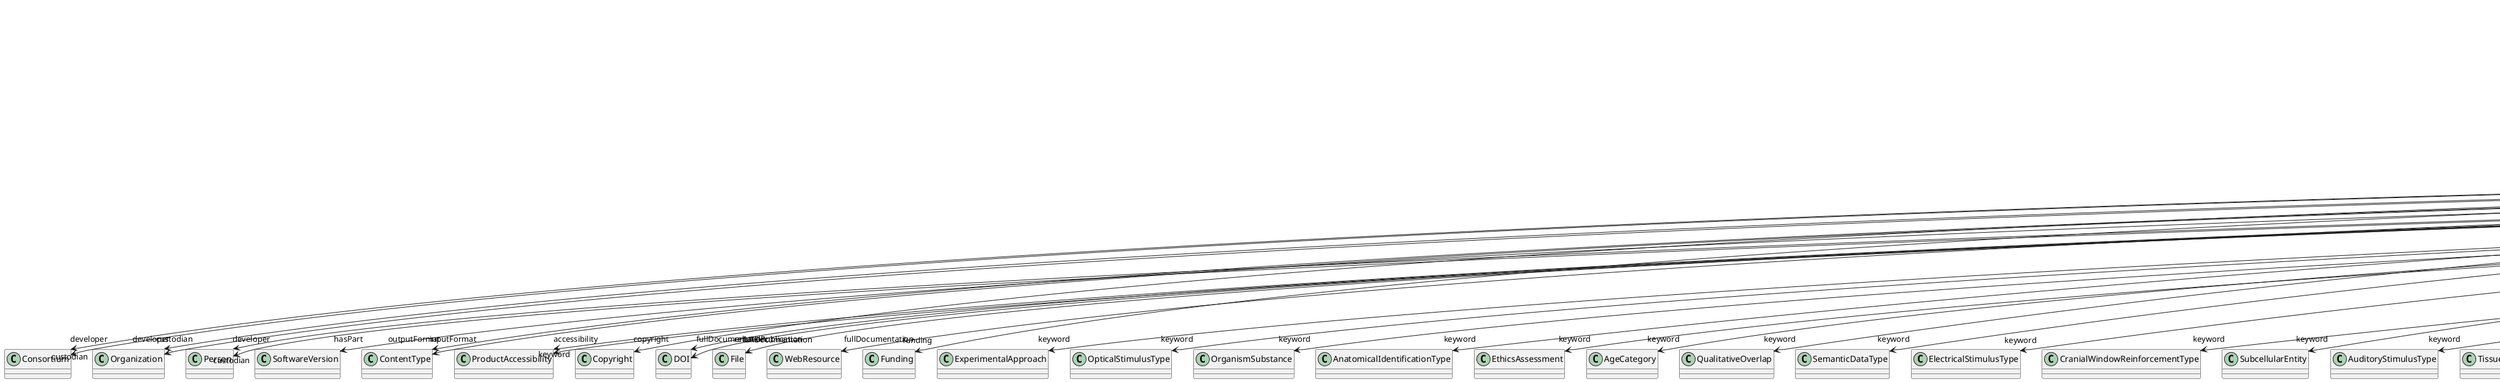 @startuml
class WebServiceVersion {
+developer
+hasPart
+inputFormat
+isAlternativeVersionOf
+isNewVersionOf
+outputFormat
+accessibility
+copyright
+custodian
+description
+fullDocumentation
+fullName
+funding
+homepage
+howToCite
+keyword
+otherContribution
+relatedPublication
+releaseDate
+repository
+shortName
+supportChannel
+versionIdentifier
+versionInnovation

}
WebServiceVersion -d-> "developer" Consortium
WebServiceVersion -d-> "developer" Organization
WebServiceVersion -d-> "developer" Person
WebServiceVersion -d-> "hasPart" SoftwareVersion
WebServiceVersion -d-> "inputFormat" ContentType
WebServiceVersion -d-> "isAlternativeVersionOf" WebServiceVersion
WebServiceVersion -d-> "isNewVersionOf" WebServiceVersion
WebServiceVersion -d-> "outputFormat" ContentType
WebServiceVersion -d-> "accessibility" ProductAccessibility
WebServiceVersion -d-> "copyright" Copyright
WebServiceVersion -d-> "custodian" Consortium
WebServiceVersion -d-> "custodian" Organization
WebServiceVersion -d-> "custodian" Person
WebServiceVersion -d-> "fullDocumentation" DOI
WebServiceVersion -d-> "fullDocumentation" File
WebServiceVersion -d-> "fullDocumentation" WebResource
WebServiceVersion -d-> "funding" Funding
WebServiceVersion -d-> "keyword" ExperimentalApproach
WebServiceVersion -d-> "keyword" OpticalStimulusType
WebServiceVersion -d-> "keyword" OrganismSubstance
WebServiceVersion -d-> "keyword" AnatomicalIdentificationType
WebServiceVersion -d-> "keyword" EthicsAssessment
WebServiceVersion -d-> "keyword" ProductAccessibility
WebServiceVersion -d-> "keyword" AgeCategory
WebServiceVersion -d-> "keyword" QualitativeOverlap
WebServiceVersion -d-> "keyword" SemanticDataType
WebServiceVersion -d-> "keyword" ElectricalStimulusType
WebServiceVersion -d-> "keyword" CranialWindowReinforcementType
WebServiceVersion -d-> "keyword" SubcellularEntity
WebServiceVersion -d-> "keyword" AuditoryStimulusType
WebServiceVersion -d-> "keyword" TissueSampleType
WebServiceVersion -d-> "keyword" OlfactoryStimulusType
WebServiceVersion -d-> "keyword" DiseaseModel
WebServiceVersion -d-> "keyword" ContributionType
WebServiceVersion -d-> "keyword" AtlasType
WebServiceVersion -d-> "keyword" MeasuredSignalType
WebServiceVersion -d-> "keyword" ActionStatusType
WebServiceVersion -d-> "keyword" Disease
WebServiceVersion -d-> "keyword" Service
WebServiceVersion -d-> "keyword" AnatomicalAxesOrientation
WebServiceVersion -d-> "keyword" Species
WebServiceVersion -d-> "keyword" TypeOfUncertainty
WebServiceVersion -d-> "keyword" Laterality
WebServiceVersion -d-> "keyword" CranialWindowConstructionType
WebServiceVersion -d-> "keyword" OperatingDevice
WebServiceVersion -d-> "keyword" ModelScope
WebServiceVersion -d-> "keyword" UBERONParcellation
WebServiceVersion -d-> "keyword" PatchClampVariation
WebServiceVersion -d-> "keyword" BreedingType
WebServiceVersion -d-> "keyword" Language
WebServiceVersion -d-> "keyword" SoftwareApplicationCategory
WebServiceVersion -d-> "keyword" MeasuredQuantity
WebServiceVersion -d-> "keyword" BiologicalOrder
WebServiceVersion -d-> "keyword" MetaDataModelType
WebServiceVersion -d-> "keyword" Terminology
WebServiceVersion -d-> "keyword" DeviceType
WebServiceVersion -d-> "keyword" CriteriaQualityType
WebServiceVersion -d-> "keyword" AnatomicalPlane
WebServiceVersion -d-> "keyword" BiologicalProcess
WebServiceVersion -d-> "keyword" CellType
WebServiceVersion -d-> "keyword" OrganismSystem
WebServiceVersion -d-> "keyword" PreparationType
WebServiceVersion -d-> "keyword" LearningResourceType
WebServiceVersion -d-> "keyword" StimulationApproach
WebServiceVersion -d-> "keyword" Organ
WebServiceVersion -d-> "keyword" DifferenceMeasure
WebServiceVersion -d-> "keyword" SetupType
WebServiceVersion -d-> "keyword" GeneticStrainType
WebServiceVersion -d-> "keyword" CellCultureType
WebServiceVersion -d-> "keyword" Handedness
WebServiceVersion -d-> "keyword" MolecularEntity
WebServiceVersion -d-> "keyword" OperatingSystem
WebServiceVersion -d-> "keyword" FileBundleGrouping
WebServiceVersion -d-> "keyword" ModelAbstractionLevel
WebServiceVersion -d-> "keyword" FileRepositoryType
WebServiceVersion -d-> "keyword" FileUsageRole
WebServiceVersion -d-> "keyword" BiologicalSex
WebServiceVersion -d-> "keyword" SoftwareFeature
WebServiceVersion -d-> "keyword" TissueSampleAttribute
WebServiceVersion -d-> "keyword" GustatoryStimulusType
WebServiceVersion -d-> "keyword" ProgrammingLanguage
WebServiceVersion -d-> "keyword" StimulationTechnique
WebServiceVersion -d-> "keyword" Technique
WebServiceVersion -d-> "keyword" DataType
WebServiceVersion -d-> "keyword" AnalysisTechnique
WebServiceVersion -d-> "keyword" Colormap
WebServiceVersion -d-> "keyword" AnnotationType
WebServiceVersion -d-> "keyword" SubjectAttribute
WebServiceVersion -d-> "keyword" VisualStimulusType
WebServiceVersion -d-> "keyword" UnitOfMeasurement
WebServiceVersion -d-> "keyword" ChemicalMixtureType
WebServiceVersion -d-> "keyword" TactileStimulusType
WebServiceVersion -d-> "keyword" TermSuggestion
WebServiceVersion -d-> "keyword" AnnotationCriteriaType
WebServiceVersion -d-> "keyword" EducationalLevel
WebServiceVersion -d-> "otherContribution" Contribution
WebServiceVersion -d-> "relatedPublication" ISSN
WebServiceVersion -d-> "relatedPublication" DOI
WebServiceVersion -d-> "relatedPublication" HANDLE
WebServiceVersion -d-> "relatedPublication" ISBN
WebServiceVersion -d-> "relatedPublication" Chapter
WebServiceVersion -d-> "relatedPublication" ScholarlyArticle
WebServiceVersion -d-> "relatedPublication" Book
WebServiceVersion -d-> "repository" FileRepository

@enduml